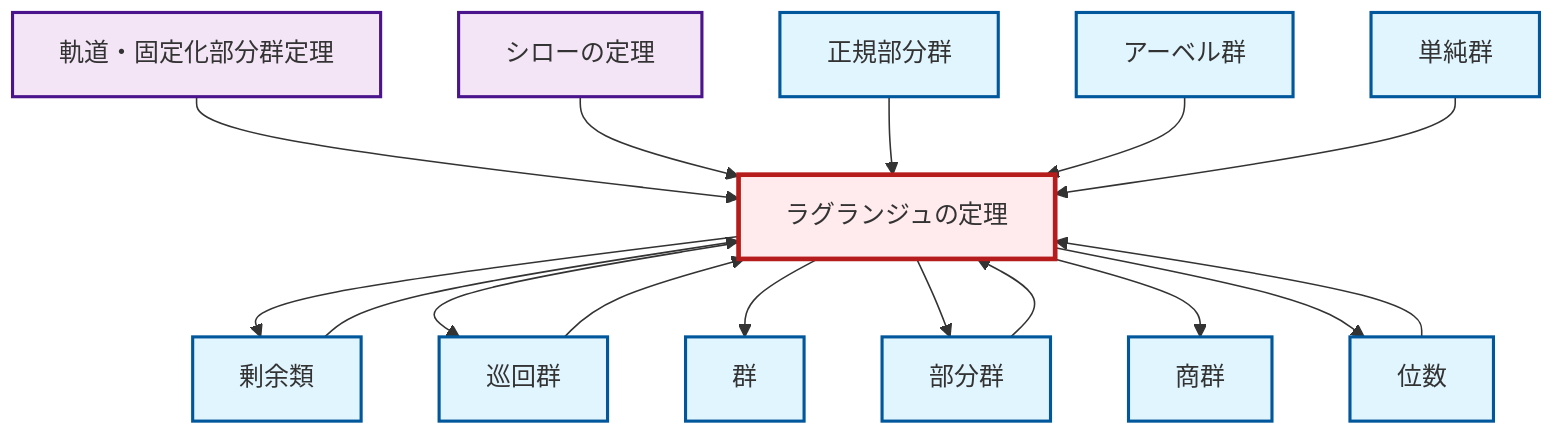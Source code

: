 graph TD
    classDef definition fill:#e1f5fe,stroke:#01579b,stroke-width:2px
    classDef theorem fill:#f3e5f5,stroke:#4a148c,stroke-width:2px
    classDef axiom fill:#fff3e0,stroke:#e65100,stroke-width:2px
    classDef example fill:#e8f5e9,stroke:#1b5e20,stroke-width:2px
    classDef current fill:#ffebee,stroke:#b71c1c,stroke-width:3px
    thm-lagrange["ラグランジュの定理"]:::theorem
    def-group["群"]:::definition
    def-coset["剰余類"]:::definition
    def-subgroup["部分群"]:::definition
    thm-sylow["シローの定理"]:::theorem
    def-abelian-group["アーベル群"]:::definition
    def-quotient-group["商群"]:::definition
    def-simple-group["単純群"]:::definition
    def-normal-subgroup["正規部分群"]:::definition
    def-cyclic-group["巡回群"]:::definition
    def-order["位数"]:::definition
    thm-orbit-stabilizer["軌道・固定化部分群定理"]:::theorem
    thm-lagrange --> def-coset
    thm-orbit-stabilizer --> thm-lagrange
    thm-sylow --> thm-lagrange
    thm-lagrange --> def-cyclic-group
    thm-lagrange --> def-group
    def-order --> thm-lagrange
    def-coset --> thm-lagrange
    def-subgroup --> thm-lagrange
    def-normal-subgroup --> thm-lagrange
    thm-lagrange --> def-subgroup
    def-abelian-group --> thm-lagrange
    thm-lagrange --> def-quotient-group
    thm-lagrange --> def-order
    def-cyclic-group --> thm-lagrange
    def-simple-group --> thm-lagrange
    class thm-lagrange current